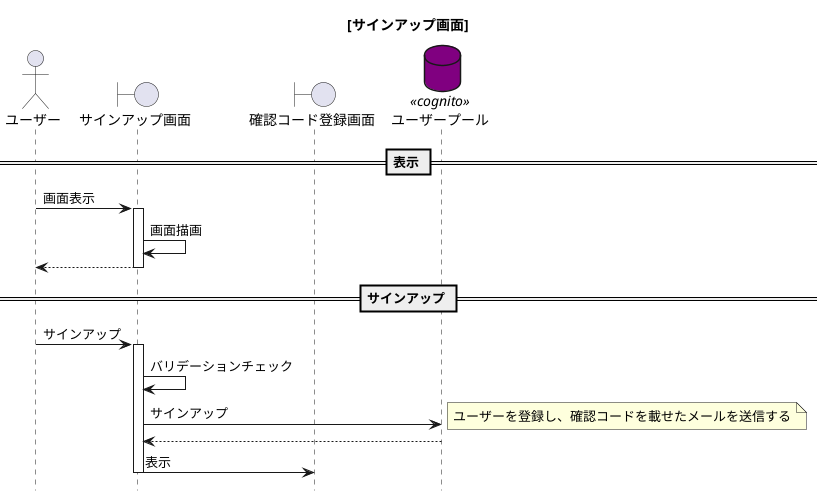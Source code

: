@startuml{サインアップ画面.png}
title [サインアップ画面]
hide footbox

actor ユーザー as user
boundary サインアップ画面 as view_1
boundary 確認コード登録画面 as view_2
database ユーザープール as user_pools <<cognito>> #purple

== 表示 ==
user -> view_1 :画面表示
activate view_1
    view_1 -> view_1 :画面描画
    view_1 --> user
deactivate view_1

== サインアップ ==
user -> view_1 :サインアップ
activate view_1
    view_1 -> view_1 :バリデーションチェック
    view_1 -> user_pools :サインアップ
    note right :ユーザーを登録し、確認コードを載せたメールを送信する
    user_pools --> view_1
    view_1 -> view_2 :表示
deactivate view_1

@enduml
